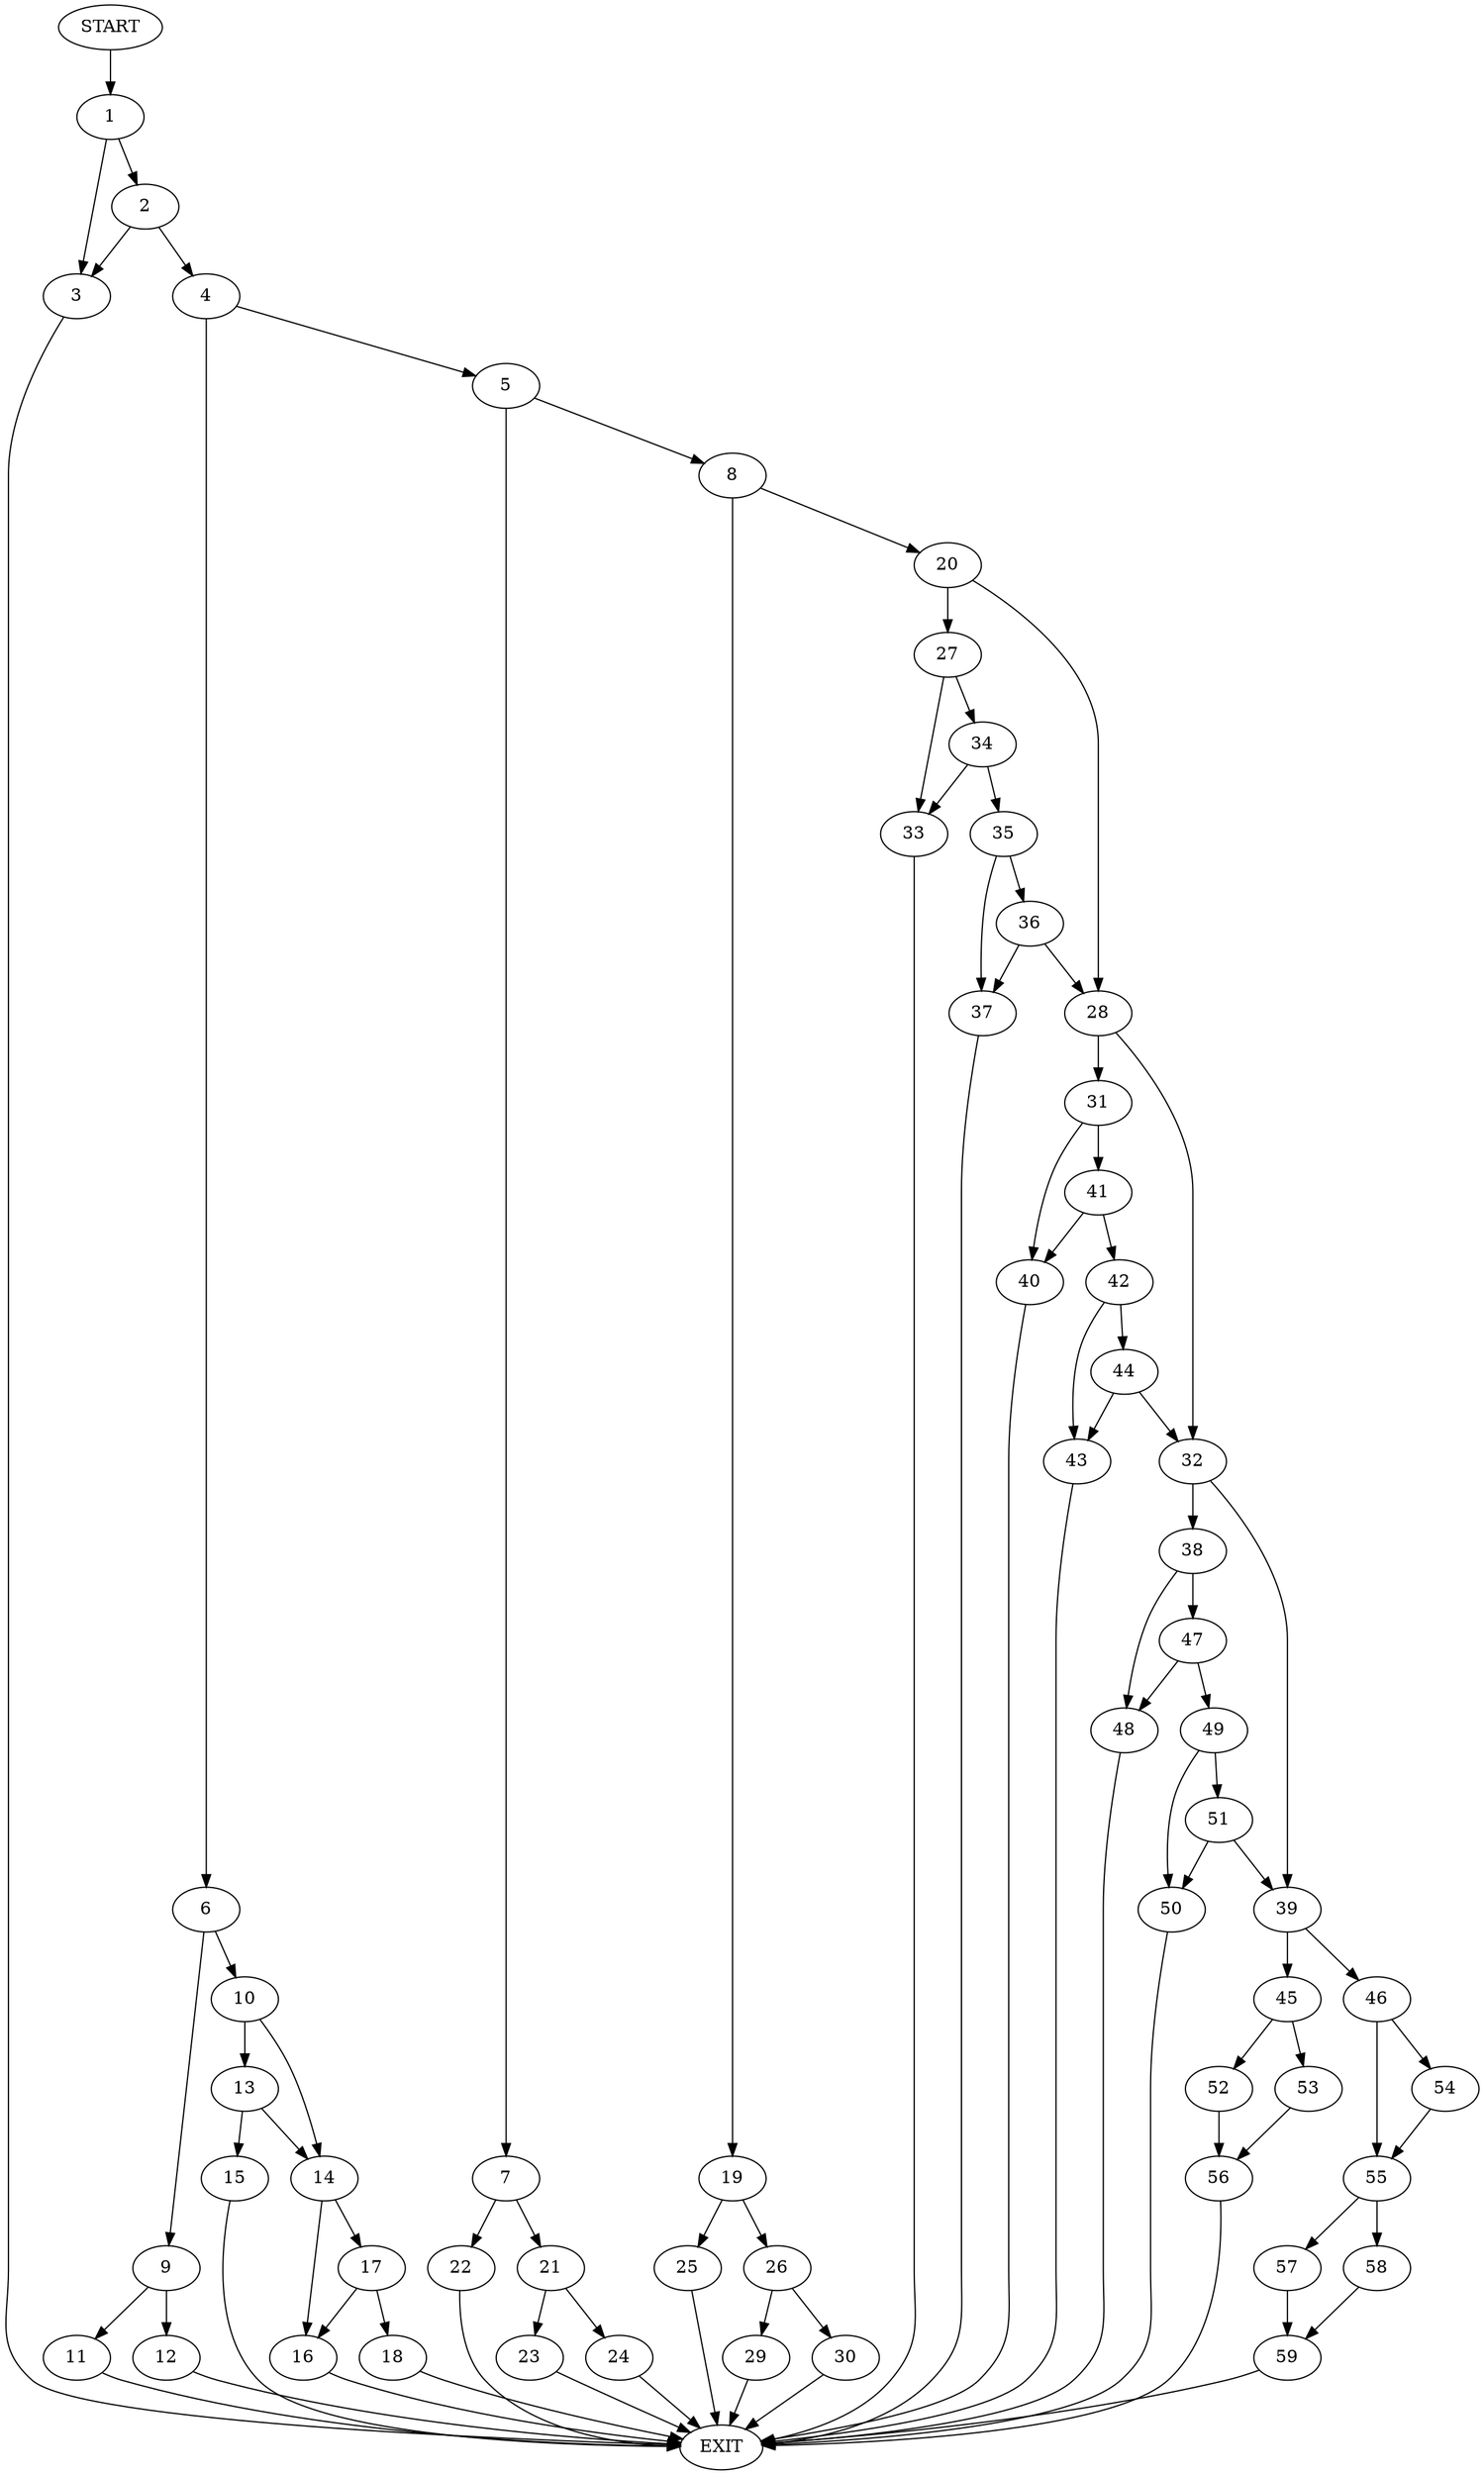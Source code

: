 digraph {
0 [label="START"]
60 [label="EXIT"]
0 -> 1
1 -> 2
1 -> 3
2 -> 3
2 -> 4
3 -> 60
4 -> 5
4 -> 6
5 -> 7
5 -> 8
6 -> 9
6 -> 10
9 -> 11
9 -> 12
10 -> 13
10 -> 14
11 -> 60
12 -> 60
13 -> 14
13 -> 15
14 -> 16
14 -> 17
15 -> 60
17 -> 16
17 -> 18
16 -> 60
18 -> 60
8 -> 19
8 -> 20
7 -> 21
7 -> 22
21 -> 23
21 -> 24
22 -> 60
24 -> 60
23 -> 60
19 -> 25
19 -> 26
20 -> 27
20 -> 28
25 -> 60
26 -> 29
26 -> 30
29 -> 60
30 -> 60
28 -> 31
28 -> 32
27 -> 33
27 -> 34
34 -> 35
34 -> 33
33 -> 60
35 -> 36
35 -> 37
36 -> 28
36 -> 37
37 -> 60
32 -> 38
32 -> 39
31 -> 40
31 -> 41
41 -> 40
41 -> 42
40 -> 60
42 -> 43
42 -> 44
44 -> 43
44 -> 32
43 -> 60
39 -> 45
39 -> 46
38 -> 47
38 -> 48
47 -> 49
47 -> 48
48 -> 60
49 -> 50
49 -> 51
51 -> 50
51 -> 39
50 -> 60
45 -> 52
45 -> 53
46 -> 54
46 -> 55
52 -> 56
53 -> 56
56 -> 60
54 -> 55
55 -> 57
55 -> 58
57 -> 59
58 -> 59
59 -> 60
}
